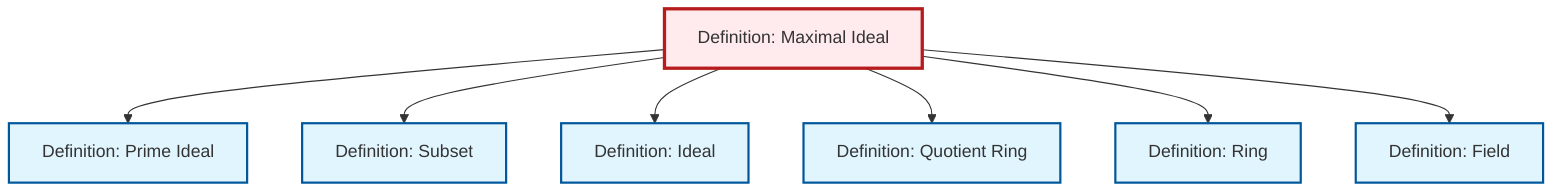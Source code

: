 graph TD
    classDef definition fill:#e1f5fe,stroke:#01579b,stroke-width:2px
    classDef theorem fill:#f3e5f5,stroke:#4a148c,stroke-width:2px
    classDef axiom fill:#fff3e0,stroke:#e65100,stroke-width:2px
    classDef example fill:#e8f5e9,stroke:#1b5e20,stroke-width:2px
    classDef current fill:#ffebee,stroke:#b71c1c,stroke-width:3px
    def-ideal["Definition: Ideal"]:::definition
    def-field["Definition: Field"]:::definition
    def-maximal-ideal["Definition: Maximal Ideal"]:::definition
    def-subset["Definition: Subset"]:::definition
    def-prime-ideal["Definition: Prime Ideal"]:::definition
    def-ring["Definition: Ring"]:::definition
    def-quotient-ring["Definition: Quotient Ring"]:::definition
    def-maximal-ideal --> def-prime-ideal
    def-maximal-ideal --> def-subset
    def-maximal-ideal --> def-ideal
    def-maximal-ideal --> def-quotient-ring
    def-maximal-ideal --> def-ring
    def-maximal-ideal --> def-field
    class def-maximal-ideal current